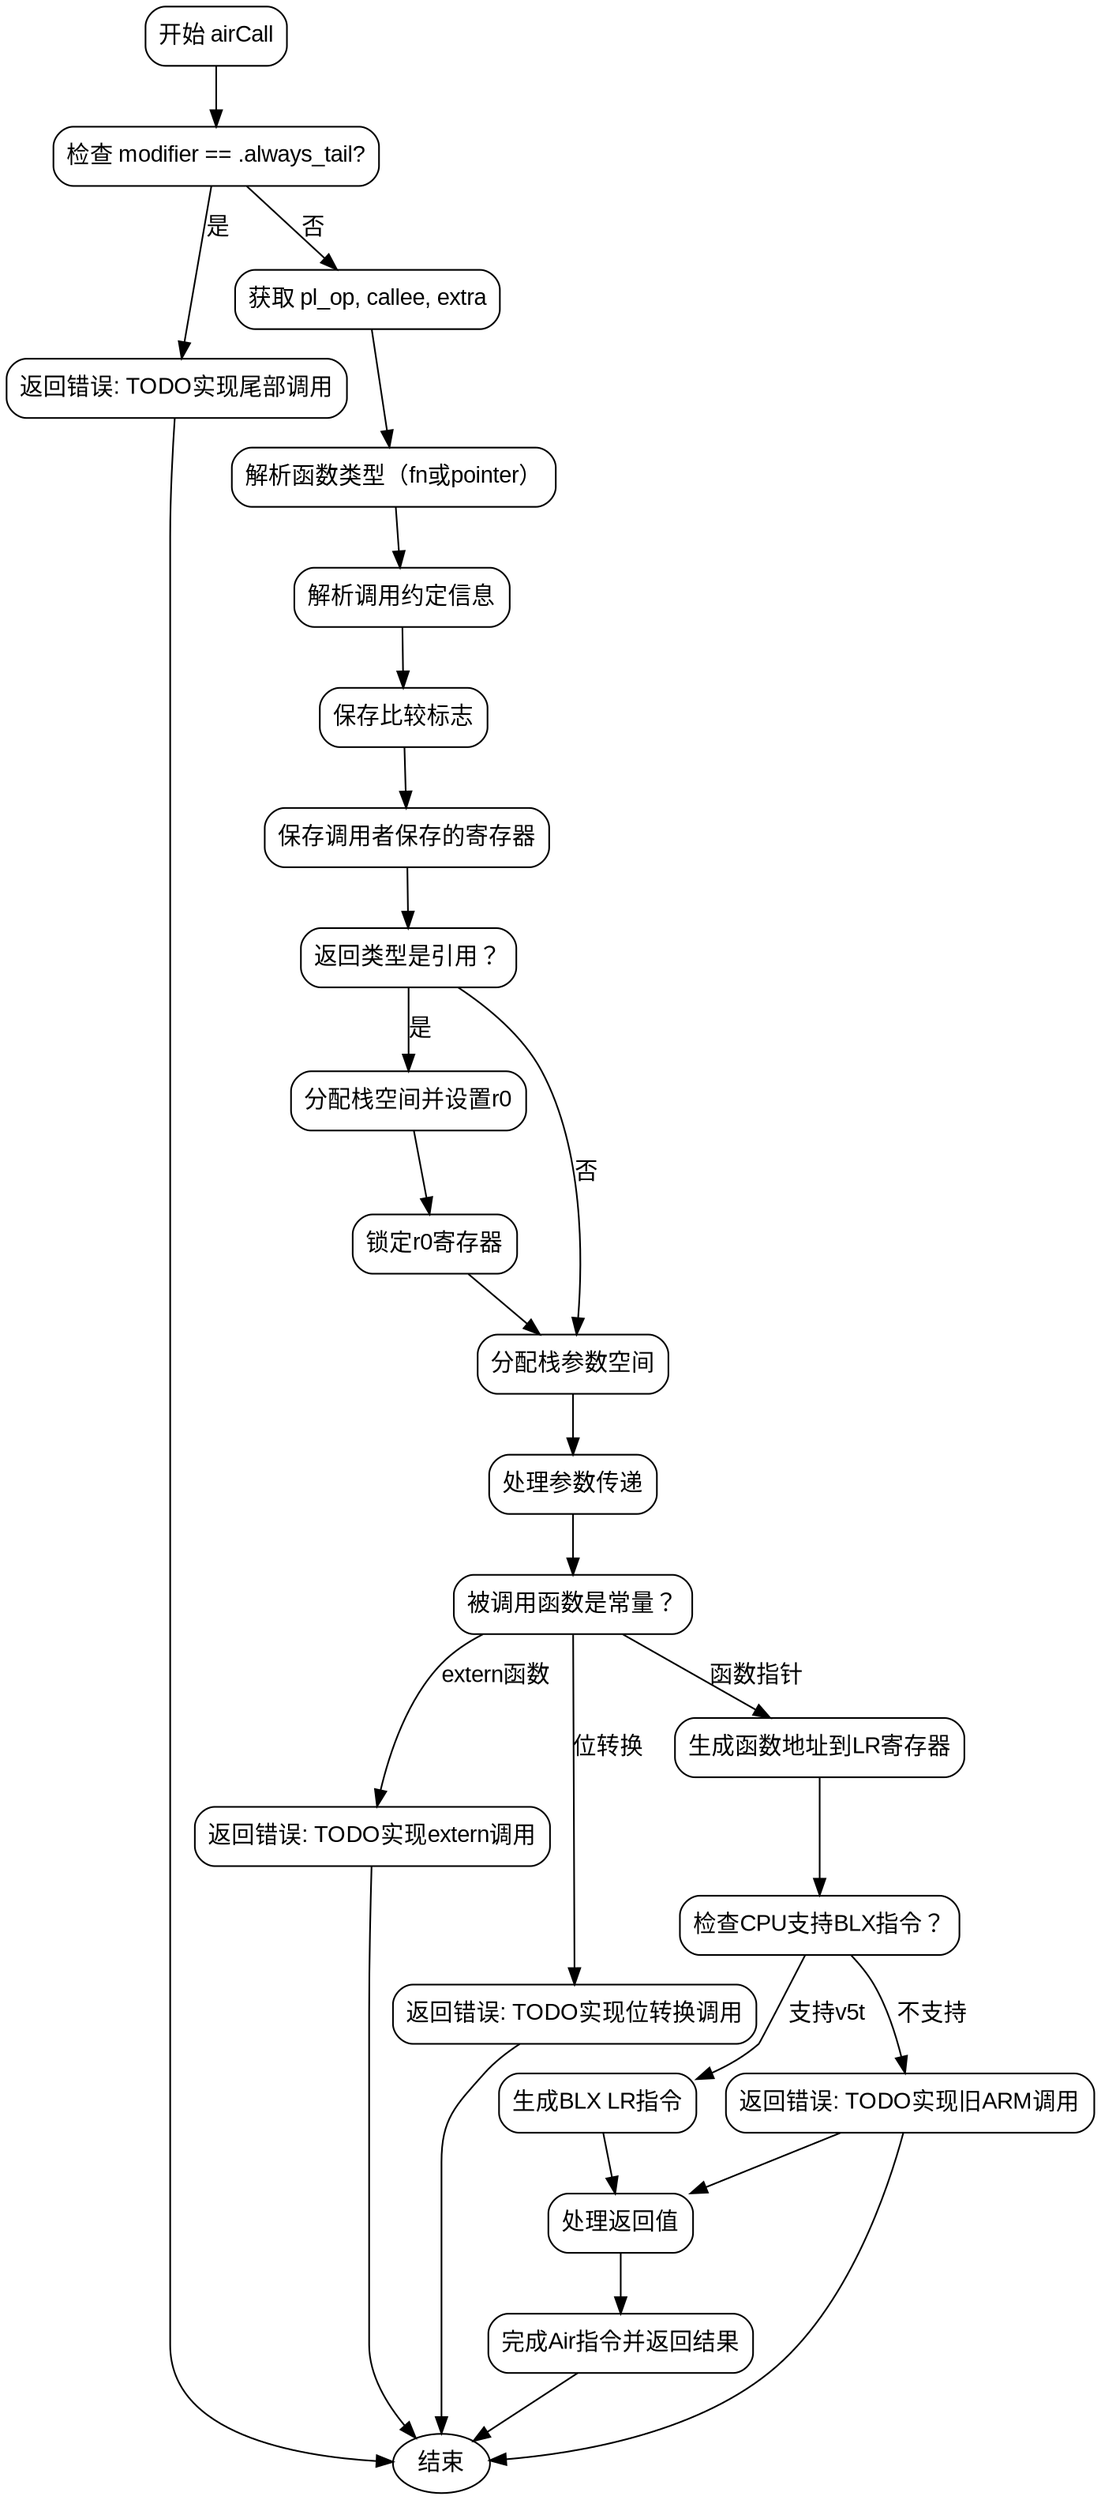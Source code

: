 
digraph flowchart {
    node [shape=rectangle, style="rounded", fontname="Arial"];
    edge [fontname="Arial"];
    rankdir=TB;

    start [label="开始 airCall"];
    check_tail_call [label="检查 modifier == .always_tail?"];
    fail_tail_call [label="返回错误: TODO实现尾部调用"];
    get_pl_op [label="获取 pl_op, callee, extra"];
    resolve_ty [label="解析函数类型（fn或pointer）"];
    resolve_conv [label="解析调用约定信息"];
    spill_flags [label="保存比较标志"];
    save_regs [label="保存调用者保存的寄存器"];
    check_return_ref [label="返回类型是引用？"];
    alloc_stack [label="分配栈空间并设置r0"];
    lock_r0 [label="锁定r0寄存器"];
    stack_space [label="分配栈参数空间"];
    process_args [label="处理参数传递"];
    check_callee [label="被调用函数是常量？"];
    handle_extern [label="返回错误: TODO实现extern调用"];
    handle_bitcast [label="返回错误: TODO实现位转换调用"];
    handle_ptr [label="生成函数地址到LR寄存器"];
    check_cpu_feature [label="检查CPU支持BLX指令？"];
    gen_blx [label="生成BLX LR指令"];
    gen_bx [label="返回错误: TODO实现旧ARM调用"];
    handle_return [label="处理返回值"];
    finish_air [label="完成Air指令并返回结果"];

    start -> check_tail_call;
    check_tail_call -> fail_tail_call [label="是"];
    check_tail_call -> get_pl_op [label="否"];
    get_pl_op -> resolve_ty;
    resolve_ty -> resolve_conv;
    resolve_conv -> spill_flags;
    spill_flags -> save_regs;
    save_regs -> check_return_ref;
    check_return_ref -> alloc_stack [label="是"];
    check_return_ref -> stack_space [label="否"];
    alloc_stack -> lock_r0;
    lock_r0 -> stack_space;
    stack_space -> process_args;
    process_args -> check_callee;
    check_callee -> handle_extern [label="extern函数"];
    check_callee -> handle_bitcast [label="位转换"];
    check_callee -> handle_ptr [label="函数指针"];
    handle_ptr -> check_cpu_feature;
    check_cpu_feature -> gen_blx [label="支持v5t"];
    check_cpu_feature -> gen_bx [label="不支持"];
    gen_blx -> handle_return;
    gen_bx -> handle_return;
    handle_return -> finish_air;
    finish_air -> end;
    fail_tail_call -> end;
    handle_extern -> end;
    handle_bitcast -> end;
    gen_bx -> end;

    end [shape=oval, label="结束"];
}
